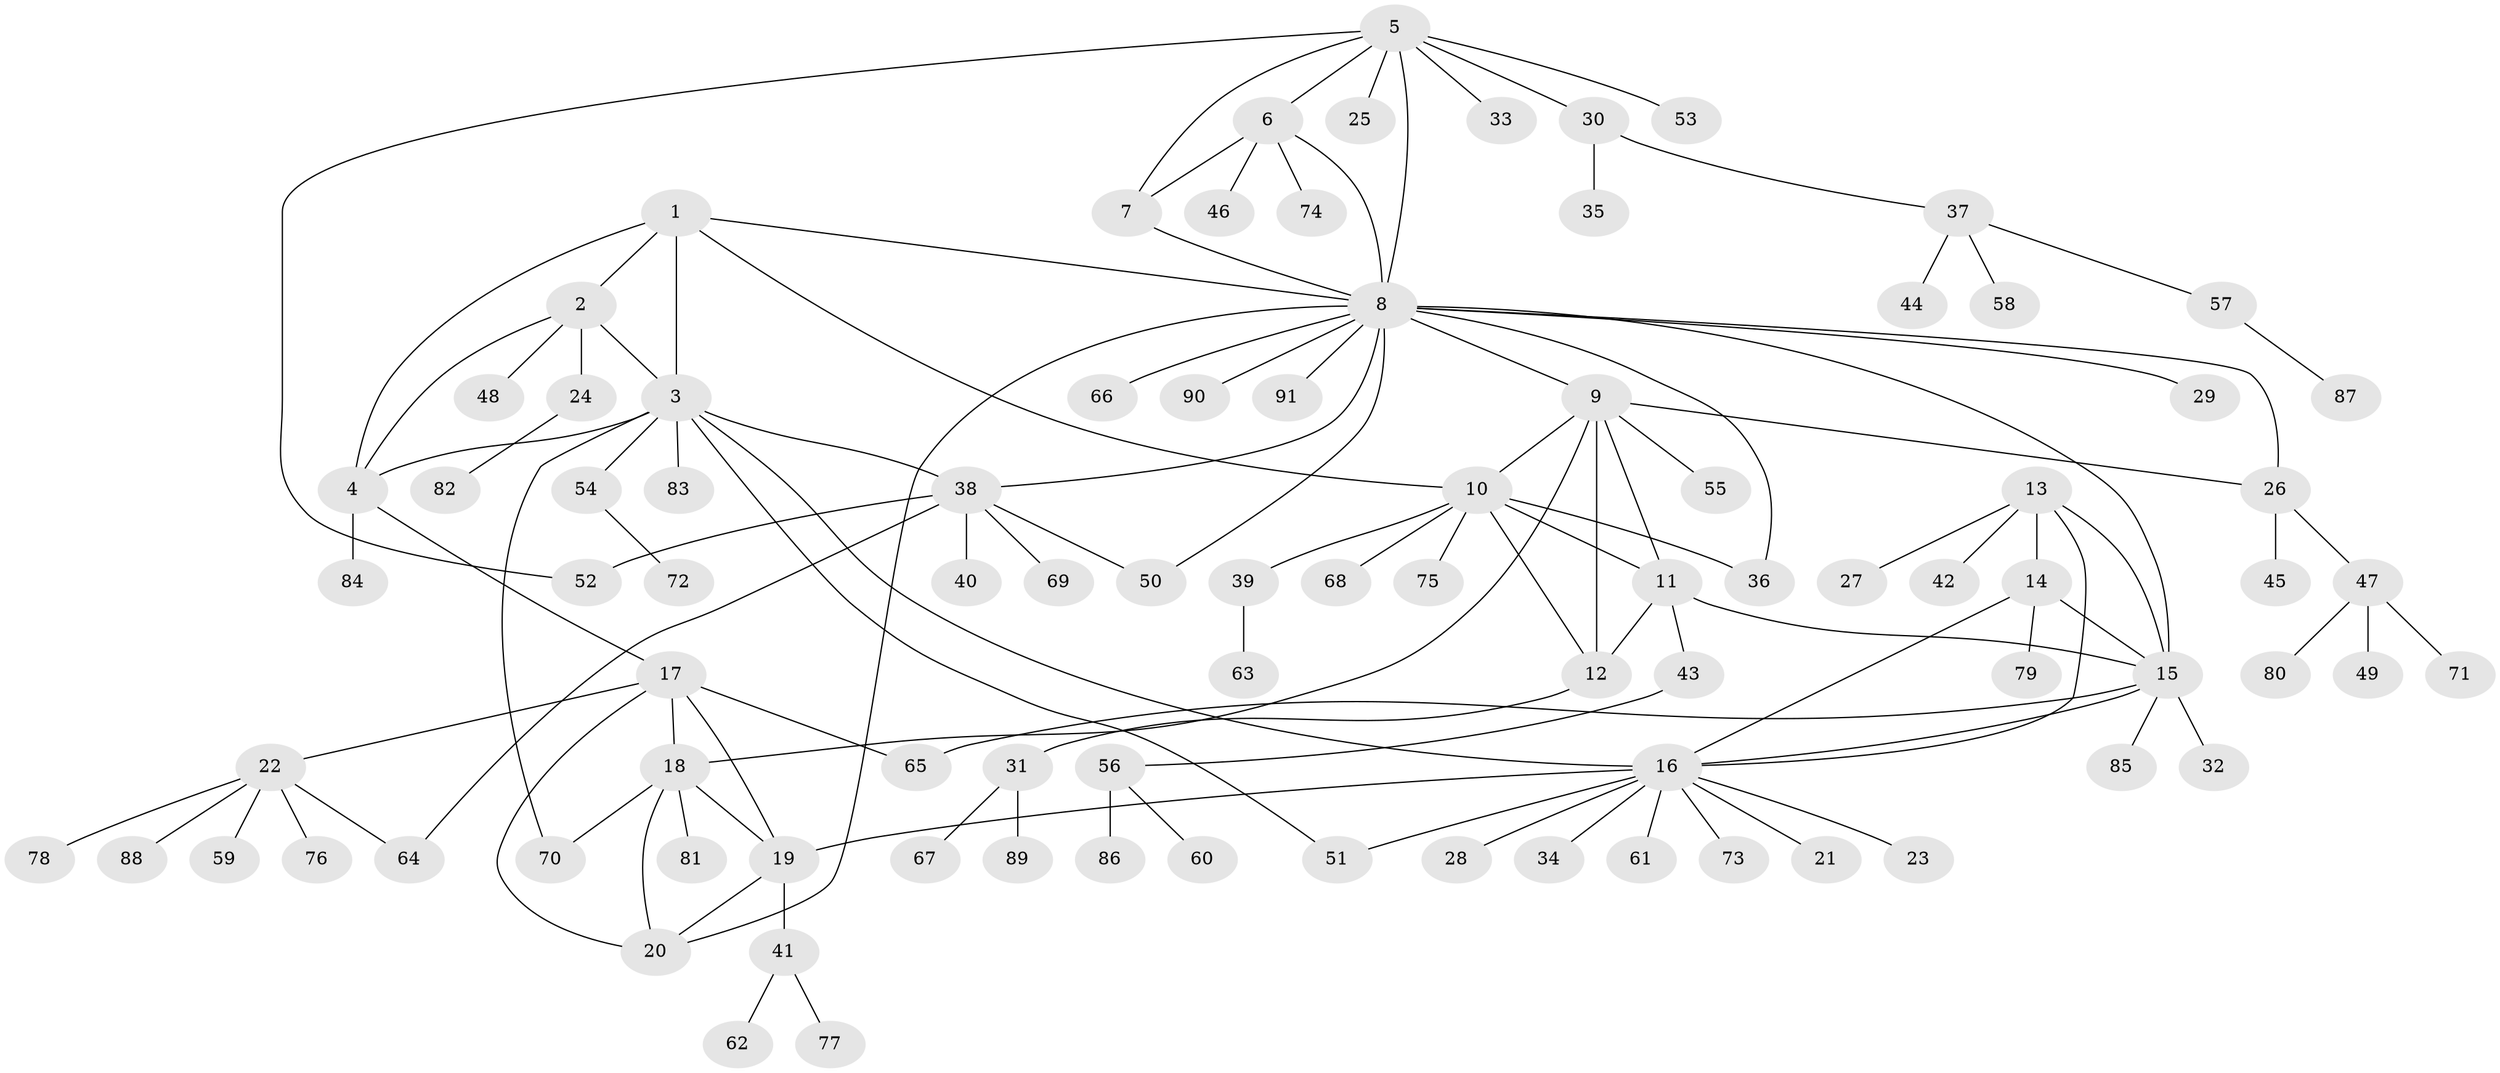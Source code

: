 // Generated by graph-tools (version 1.1) at 2025/15/03/09/25 04:15:59]
// undirected, 91 vertices, 120 edges
graph export_dot {
graph [start="1"]
  node [color=gray90,style=filled];
  1;
  2;
  3;
  4;
  5;
  6;
  7;
  8;
  9;
  10;
  11;
  12;
  13;
  14;
  15;
  16;
  17;
  18;
  19;
  20;
  21;
  22;
  23;
  24;
  25;
  26;
  27;
  28;
  29;
  30;
  31;
  32;
  33;
  34;
  35;
  36;
  37;
  38;
  39;
  40;
  41;
  42;
  43;
  44;
  45;
  46;
  47;
  48;
  49;
  50;
  51;
  52;
  53;
  54;
  55;
  56;
  57;
  58;
  59;
  60;
  61;
  62;
  63;
  64;
  65;
  66;
  67;
  68;
  69;
  70;
  71;
  72;
  73;
  74;
  75;
  76;
  77;
  78;
  79;
  80;
  81;
  82;
  83;
  84;
  85;
  86;
  87;
  88;
  89;
  90;
  91;
  1 -- 2;
  1 -- 3;
  1 -- 4;
  1 -- 8;
  1 -- 10;
  2 -- 3;
  2 -- 4;
  2 -- 24;
  2 -- 48;
  3 -- 4;
  3 -- 16;
  3 -- 38;
  3 -- 51;
  3 -- 54;
  3 -- 70;
  3 -- 83;
  4 -- 17;
  4 -- 84;
  5 -- 6;
  5 -- 7;
  5 -- 8;
  5 -- 25;
  5 -- 30;
  5 -- 33;
  5 -- 52;
  5 -- 53;
  6 -- 7;
  6 -- 8;
  6 -- 46;
  6 -- 74;
  7 -- 8;
  8 -- 9;
  8 -- 15;
  8 -- 20;
  8 -- 26;
  8 -- 29;
  8 -- 36;
  8 -- 38;
  8 -- 50;
  8 -- 66;
  8 -- 90;
  8 -- 91;
  9 -- 10;
  9 -- 11;
  9 -- 12;
  9 -- 18;
  9 -- 26;
  9 -- 55;
  10 -- 11;
  10 -- 12;
  10 -- 36;
  10 -- 39;
  10 -- 68;
  10 -- 75;
  11 -- 12;
  11 -- 15;
  11 -- 43;
  12 -- 31;
  13 -- 14;
  13 -- 15;
  13 -- 16;
  13 -- 27;
  13 -- 42;
  14 -- 15;
  14 -- 16;
  14 -- 79;
  15 -- 16;
  15 -- 32;
  15 -- 65;
  15 -- 85;
  16 -- 19;
  16 -- 21;
  16 -- 23;
  16 -- 28;
  16 -- 34;
  16 -- 51;
  16 -- 61;
  16 -- 73;
  17 -- 18;
  17 -- 19;
  17 -- 20;
  17 -- 22;
  17 -- 65;
  18 -- 19;
  18 -- 20;
  18 -- 70;
  18 -- 81;
  19 -- 20;
  19 -- 41;
  22 -- 59;
  22 -- 64;
  22 -- 76;
  22 -- 78;
  22 -- 88;
  24 -- 82;
  26 -- 45;
  26 -- 47;
  30 -- 35;
  30 -- 37;
  31 -- 67;
  31 -- 89;
  37 -- 44;
  37 -- 57;
  37 -- 58;
  38 -- 40;
  38 -- 50;
  38 -- 52;
  38 -- 64;
  38 -- 69;
  39 -- 63;
  41 -- 62;
  41 -- 77;
  43 -- 56;
  47 -- 49;
  47 -- 71;
  47 -- 80;
  54 -- 72;
  56 -- 60;
  56 -- 86;
  57 -- 87;
}
